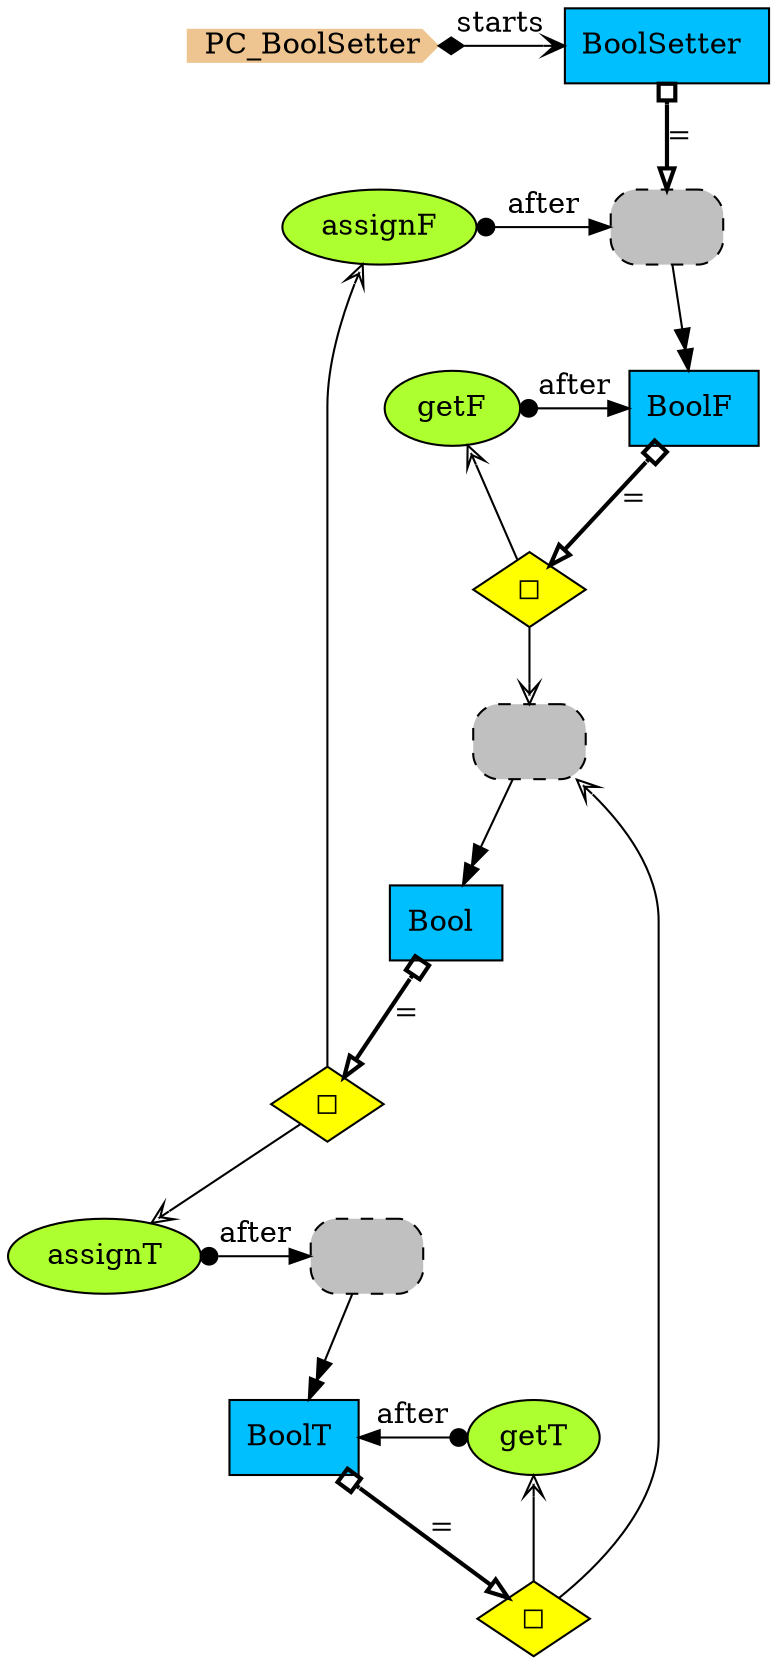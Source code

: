 digraph {
StartN_ [shape = cds,color=burlywood2,style=filled,height=.2,width=.2, label =PC_BoolSetter];
getF [shape=ellipse,fillcolor=greenyellow,style = filled,label="getF"];
OpBoolF [shape=diamond,fillcolor=yellow,style = filled,label="◻︎"];
BoolF [shape=box,fillcolor=deepskyblue,style = filled,label="BoolF "];
RefBool [shape=rectangle,fillcolor=gray,style="rounded,filled,dashed",label=" "];
getT [shape=ellipse,fillcolor=greenyellow,style = filled,label="getT"];
OpBoolT [shape=diamond,fillcolor=yellow,style = filled,label="◻︎"];
BoolT [shape=box,fillcolor=deepskyblue,style = filled,label="BoolT "];
RefBoolF [shape=rectangle,fillcolor=gray,style="rounded,filled,dashed",label=" "];
RefBoolT [shape=rectangle,fillcolor=gray,style="rounded,filled,dashed",label=" "];
assignF [shape=ellipse,fillcolor=greenyellow,style = filled,label="assignF"];
assignT [shape=ellipse,fillcolor=greenyellow,style = filled,label="assignT"];
OpBool [shape=diamond,fillcolor=yellow,style = filled,label="◻︎"];
Bool [shape=box,fillcolor=deepskyblue,style = filled,label="Bool "];
BoolSetter [shape=box,fillcolor=deepskyblue,style = filled,label="BoolSetter "];

{rank=min;StartN_,BoolSetter}
{rank=same;assignT,RefBoolT}
{rank=same;assignF,RefBoolF}
{rank=same;getT,BoolT}
{rank=same;getF,BoolF}

RefBoolF->BoolF[arrowhead="normalnormal",label=" "];
getF->BoolF[arrowtail=dot,dir=both,label="after"];
OpBoolF->RefBool[arrowhead="vee",fillcolor=white];
OpBoolF->getF[arrowhead="vee",fillcolor=white];
RefBoolT->BoolT[arrowhead="normalnormal",label=" "];
RefBool->Bool[arrowhead="normalnormal",label=" "];
getT->BoolT[arrowtail=dot,dir=both,label="after"];
OpBoolT->RefBool[arrowhead="vee",fillcolor=white];
OpBoolT->getT[arrowhead="vee",fillcolor=white];
assignF->RefBoolF[arrowtail=dot,dir=both,label="after"];
assignT->RefBoolT[arrowtail=dot,dir=both,label="after"];
OpBool->assignF[arrowhead="vee",fillcolor=white];
OpBool->assignT[arrowhead="vee",fillcolor=white];
StartN_->BoolSetter[arrowhead="open",arrowtail=diamond,dir=both,label="starts"];
BoolF->OpBoolF[arrowhead="onormal",dir=both,arrowtail=obox,penwidth=2,label="="];
BoolT->OpBoolT[arrowhead="onormal",dir=both,arrowtail=obox,penwidth=2,label="="];
Bool->OpBool[arrowhead="onormal",dir=both,arrowtail=obox,penwidth=2,label="="];
BoolSetter->RefBoolF[arrowhead="onormal",dir=both,arrowtail=obox,penwidth=2,label="="];
}